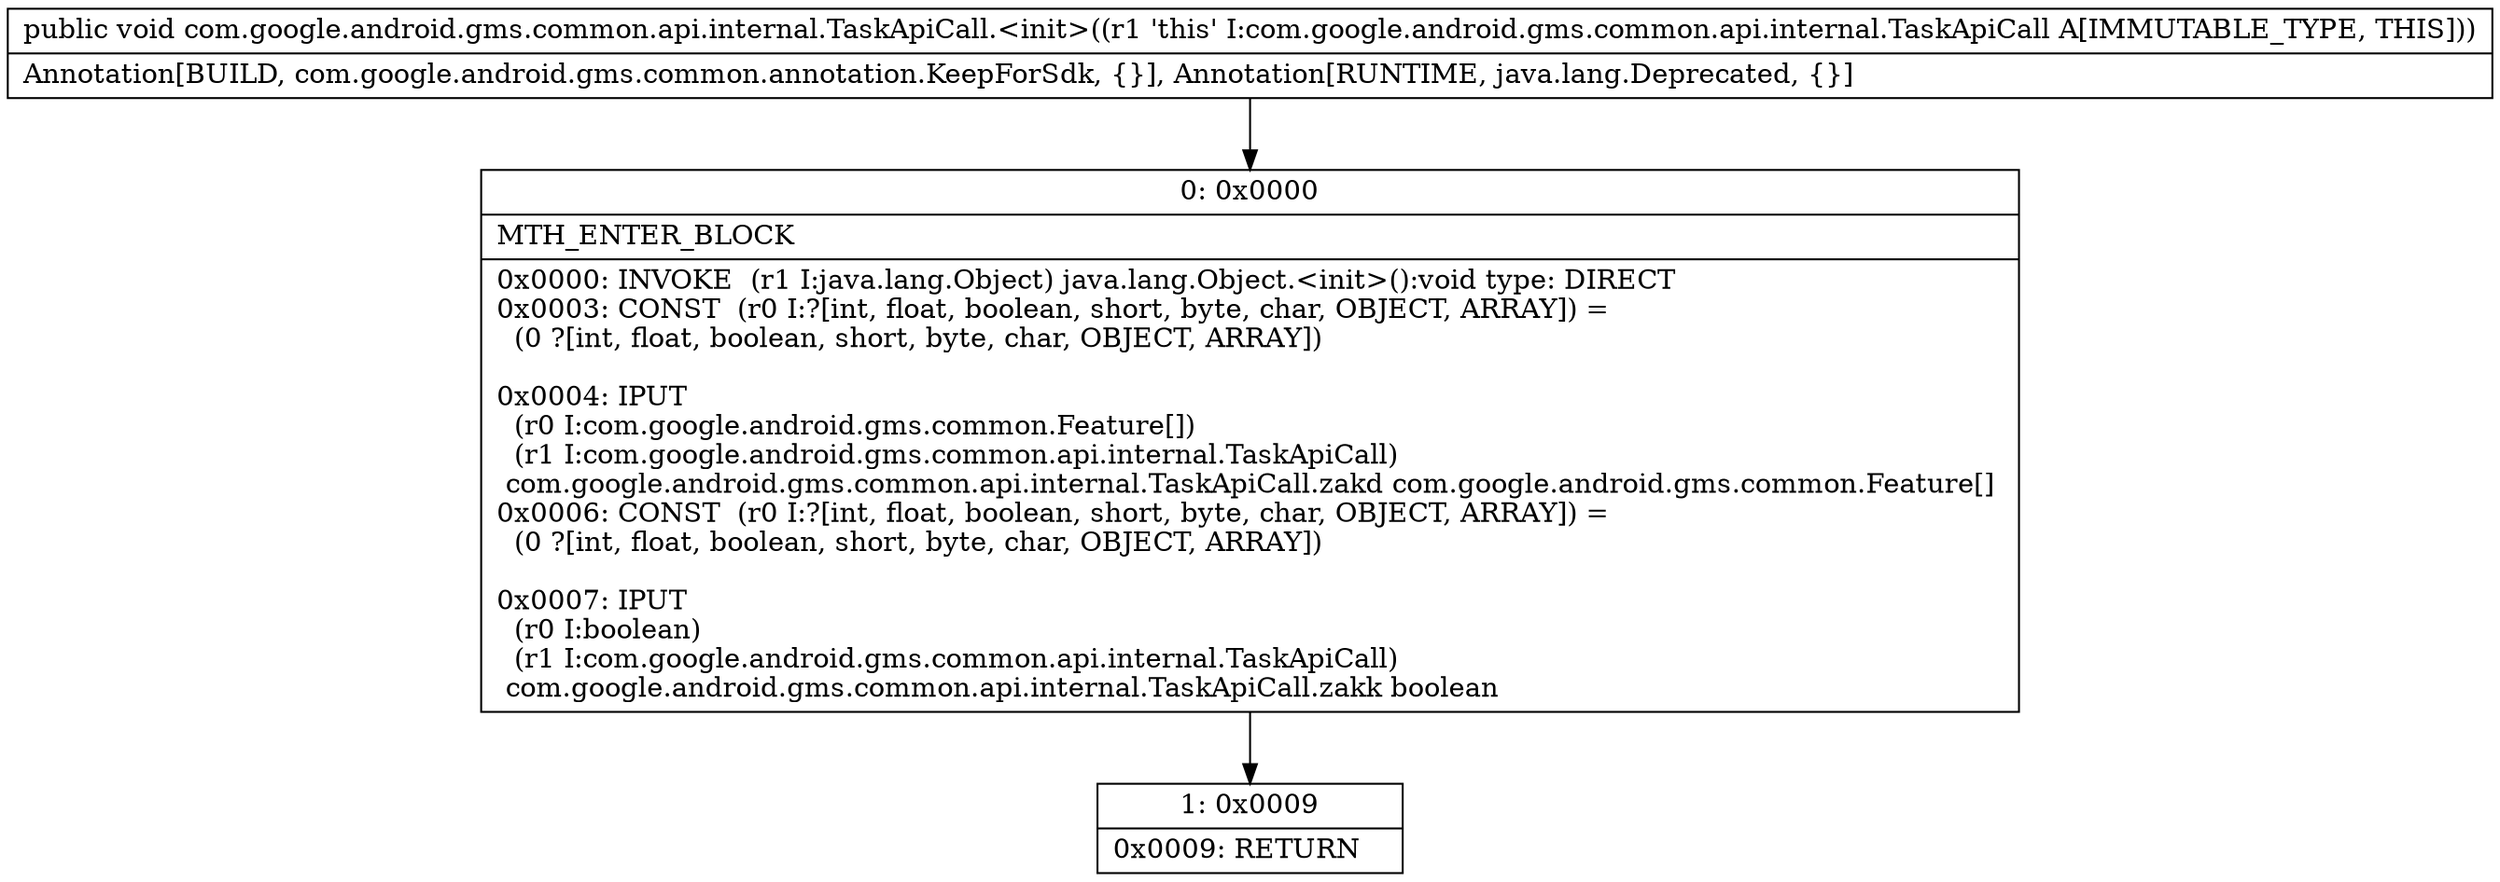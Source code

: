 digraph "CFG forcom.google.android.gms.common.api.internal.TaskApiCall.\<init\>()V" {
Node_0 [shape=record,label="{0\:\ 0x0000|MTH_ENTER_BLOCK\l|0x0000: INVOKE  (r1 I:java.lang.Object) java.lang.Object.\<init\>():void type: DIRECT \l0x0003: CONST  (r0 I:?[int, float, boolean, short, byte, char, OBJECT, ARRAY]) = \l  (0 ?[int, float, boolean, short, byte, char, OBJECT, ARRAY])\l \l0x0004: IPUT  \l  (r0 I:com.google.android.gms.common.Feature[])\l  (r1 I:com.google.android.gms.common.api.internal.TaskApiCall)\l com.google.android.gms.common.api.internal.TaskApiCall.zakd com.google.android.gms.common.Feature[] \l0x0006: CONST  (r0 I:?[int, float, boolean, short, byte, char, OBJECT, ARRAY]) = \l  (0 ?[int, float, boolean, short, byte, char, OBJECT, ARRAY])\l \l0x0007: IPUT  \l  (r0 I:boolean)\l  (r1 I:com.google.android.gms.common.api.internal.TaskApiCall)\l com.google.android.gms.common.api.internal.TaskApiCall.zakk boolean \l}"];
Node_1 [shape=record,label="{1\:\ 0x0009|0x0009: RETURN   \l}"];
MethodNode[shape=record,label="{public void com.google.android.gms.common.api.internal.TaskApiCall.\<init\>((r1 'this' I:com.google.android.gms.common.api.internal.TaskApiCall A[IMMUTABLE_TYPE, THIS]))  | Annotation[BUILD, com.google.android.gms.common.annotation.KeepForSdk, \{\}], Annotation[RUNTIME, java.lang.Deprecated, \{\}]\l}"];
MethodNode -> Node_0;
Node_0 -> Node_1;
}

